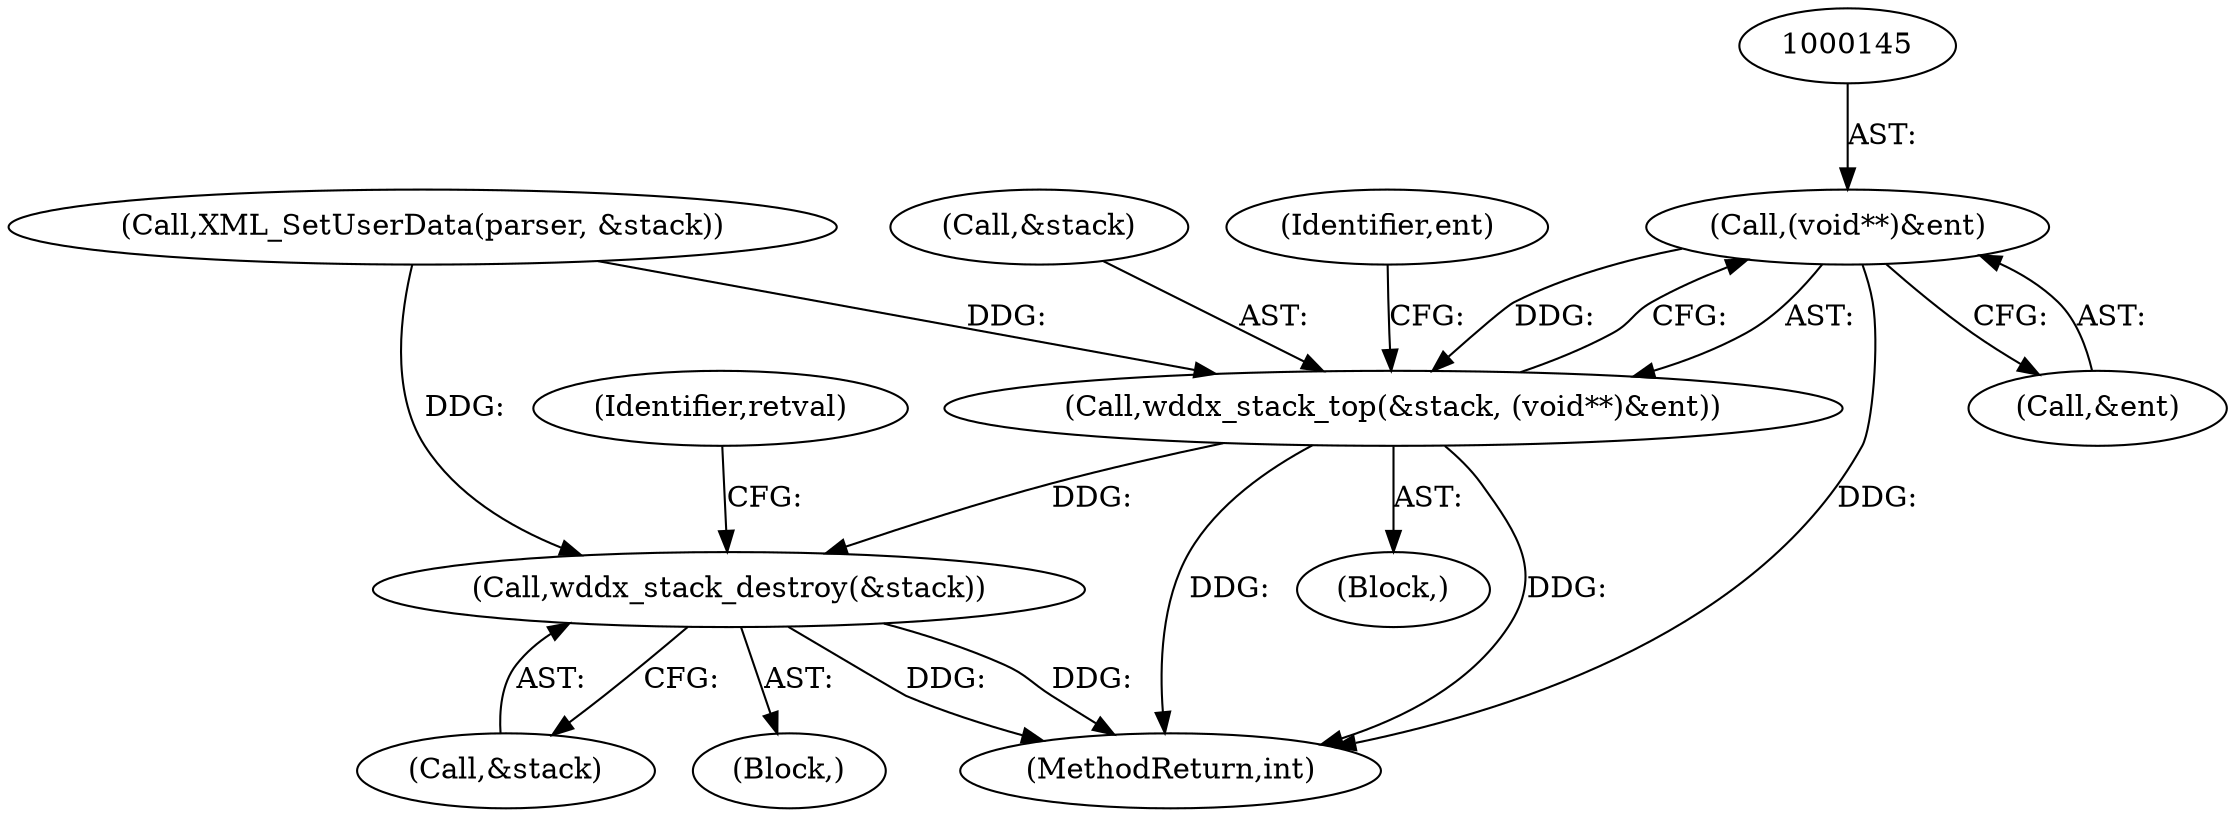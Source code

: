 digraph "0_php-src_a14fdb9746262549bbbb96abb87338bacd147e1b?w=1@pointer" {
"1000144" [label="(Call,(void**)&ent)"];
"1000141" [label="(Call,wddx_stack_top(&stack, (void**)&ent))"];
"1000177" [label="(Call,wddx_stack_destroy(&stack))"];
"1000116" [label="(Call,XML_SetUserData(parser, &stack))"];
"1000181" [label="(Identifier,retval)"];
"1000144" [label="(Call,(void**)&ent)"];
"1000177" [label="(Call,wddx_stack_destroy(&stack))"];
"1000151" [label="(Identifier,ent)"];
"1000142" [label="(Call,&stack)"];
"1000178" [label="(Call,&stack)"];
"1000146" [label="(Call,&ent)"];
"1000141" [label="(Call,wddx_stack_top(&stack, (void**)&ent))"];
"1000104" [label="(Block,)"];
"1000140" [label="(Block,)"];
"1000182" [label="(MethodReturn,int)"];
"1000144" -> "1000141"  [label="AST: "];
"1000144" -> "1000146"  [label="CFG: "];
"1000145" -> "1000144"  [label="AST: "];
"1000146" -> "1000144"  [label="AST: "];
"1000141" -> "1000144"  [label="CFG: "];
"1000144" -> "1000182"  [label="DDG: "];
"1000144" -> "1000141"  [label="DDG: "];
"1000141" -> "1000140"  [label="AST: "];
"1000142" -> "1000141"  [label="AST: "];
"1000151" -> "1000141"  [label="CFG: "];
"1000141" -> "1000182"  [label="DDG: "];
"1000141" -> "1000182"  [label="DDG: "];
"1000116" -> "1000141"  [label="DDG: "];
"1000141" -> "1000177"  [label="DDG: "];
"1000177" -> "1000104"  [label="AST: "];
"1000177" -> "1000178"  [label="CFG: "];
"1000178" -> "1000177"  [label="AST: "];
"1000181" -> "1000177"  [label="CFG: "];
"1000177" -> "1000182"  [label="DDG: "];
"1000177" -> "1000182"  [label="DDG: "];
"1000116" -> "1000177"  [label="DDG: "];
}
